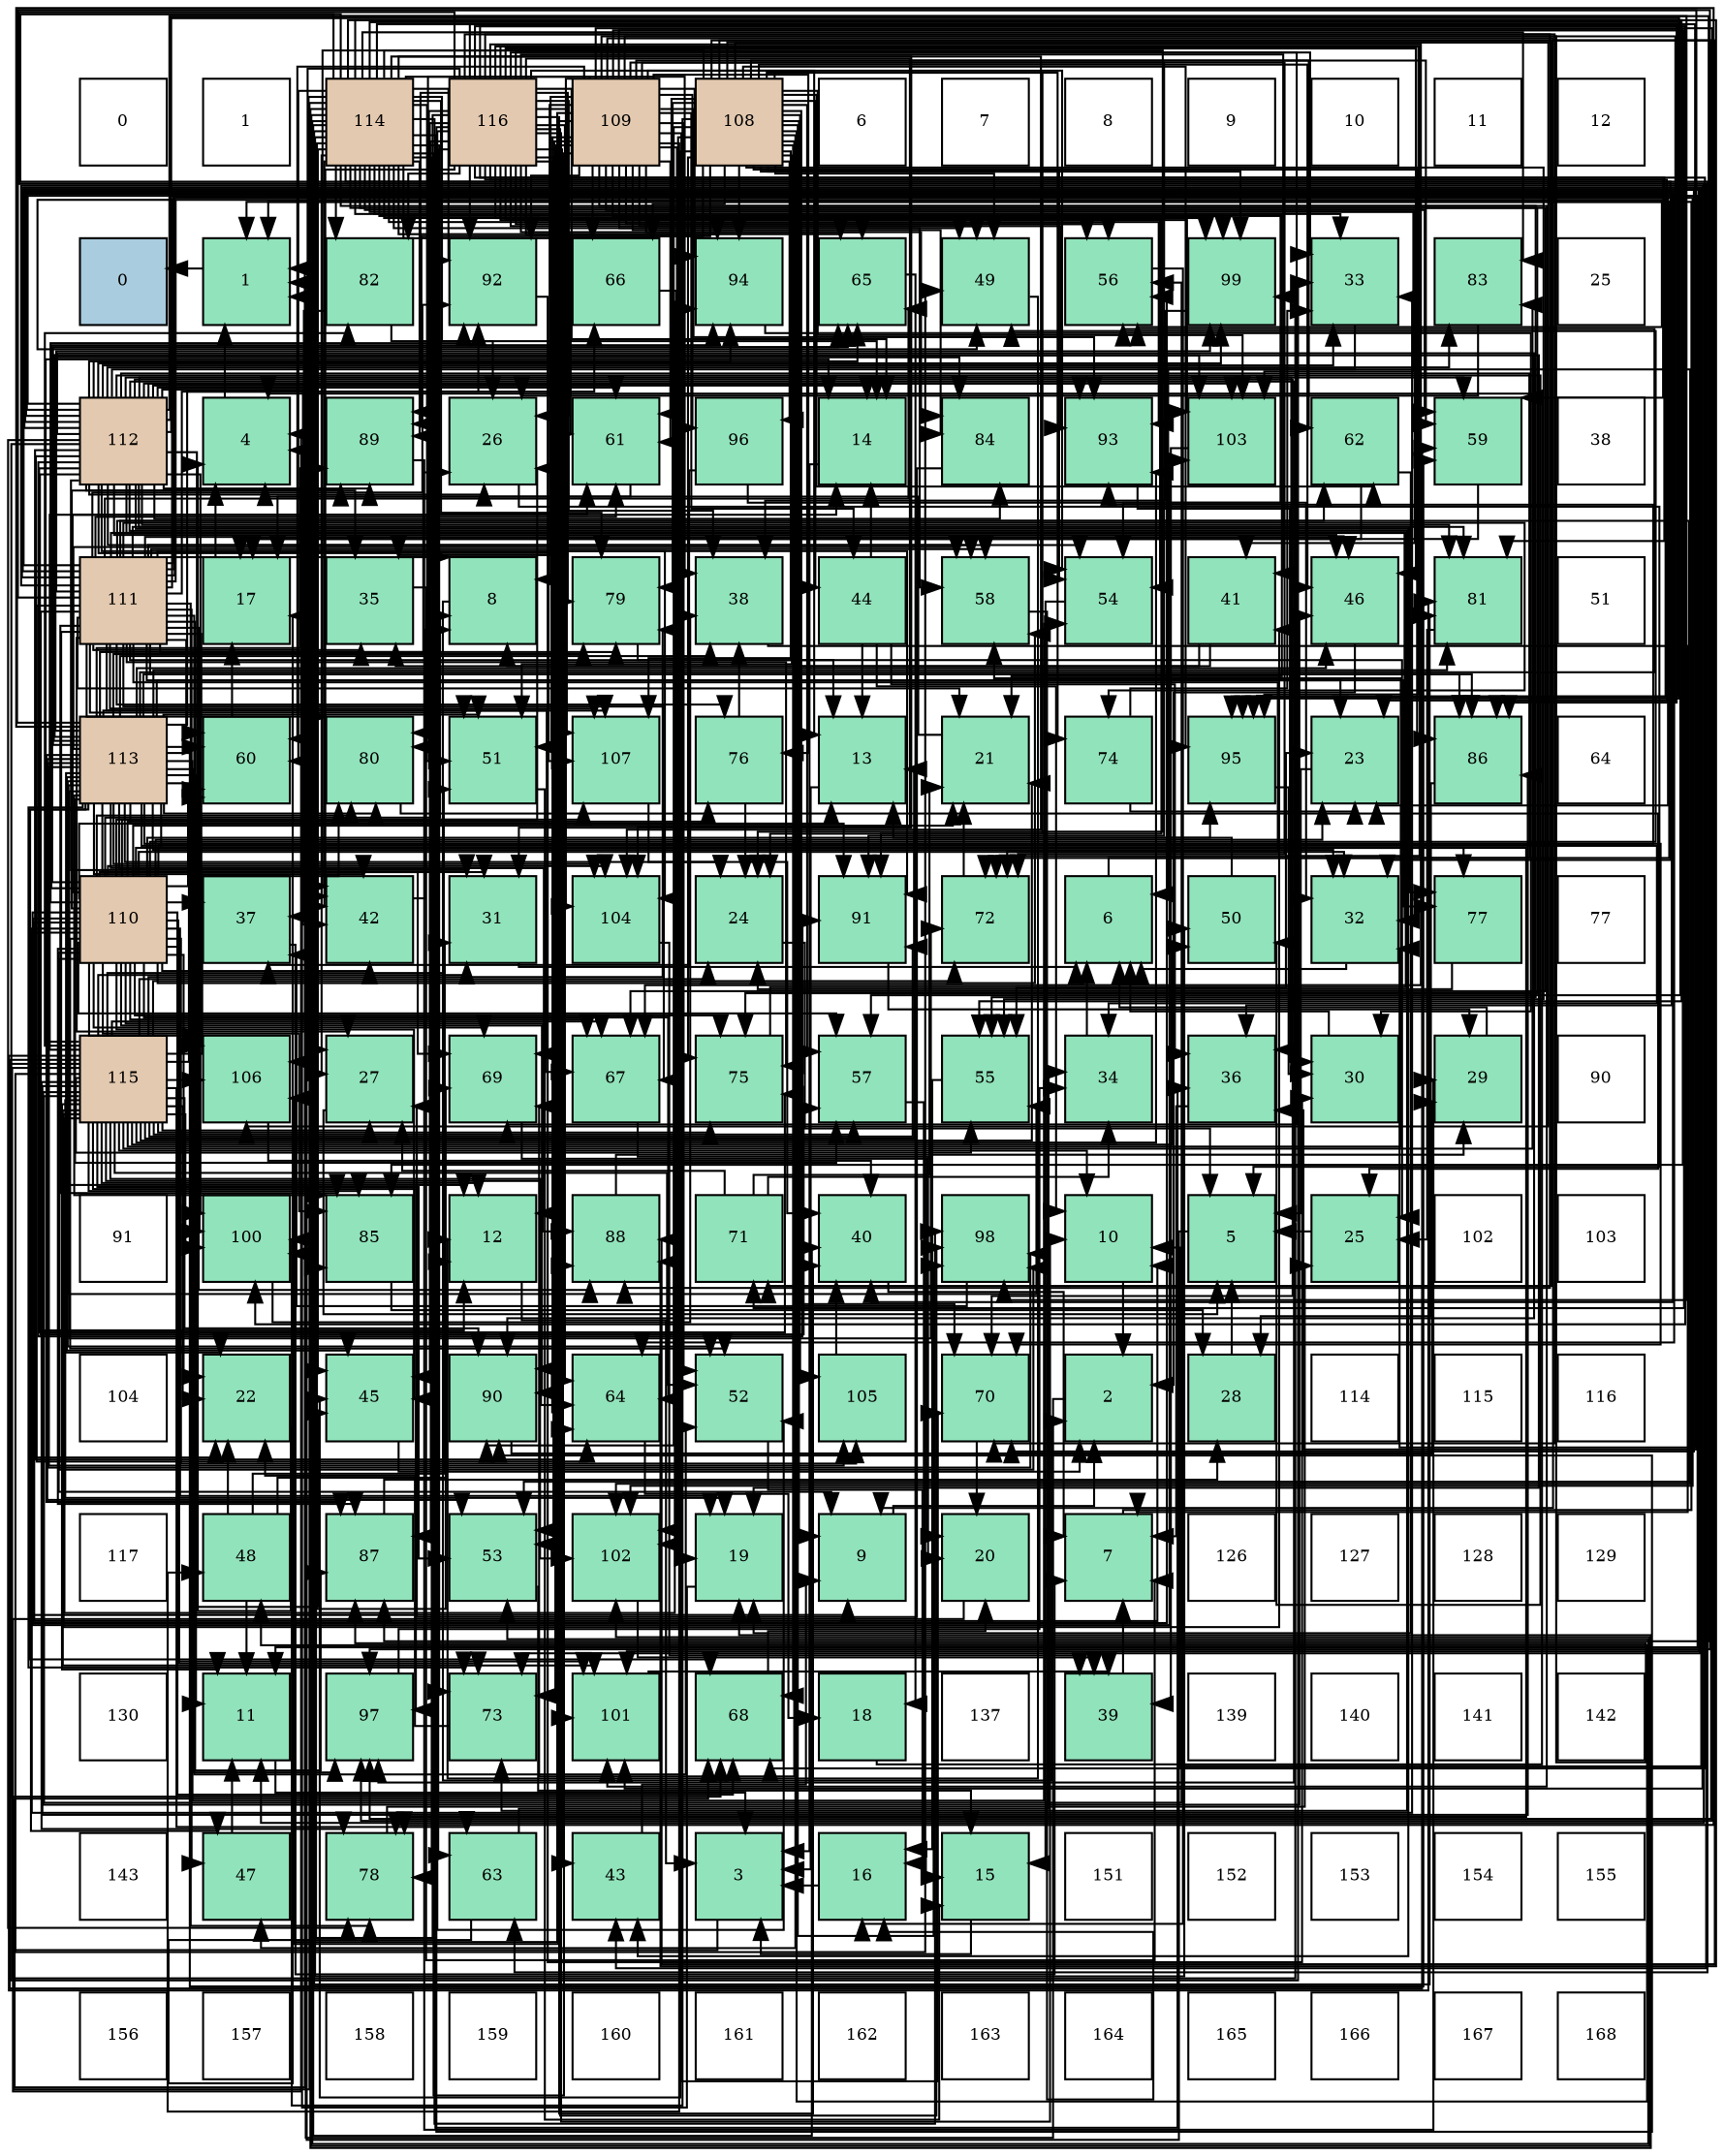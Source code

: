 digraph layout{
 rankdir=TB;
 splines=ortho;
 node [style=filled shape=square fixedsize=true width=0.6];
0[label="0", fontsize=8, fillcolor="#ffffff"];
1[label="1", fontsize=8, fillcolor="#ffffff"];
2[label="114", fontsize=8, fillcolor="#e3c9af"];
3[label="116", fontsize=8, fillcolor="#e3c9af"];
4[label="109", fontsize=8, fillcolor="#e3c9af"];
5[label="108", fontsize=8, fillcolor="#e3c9af"];
6[label="6", fontsize=8, fillcolor="#ffffff"];
7[label="7", fontsize=8, fillcolor="#ffffff"];
8[label="8", fontsize=8, fillcolor="#ffffff"];
9[label="9", fontsize=8, fillcolor="#ffffff"];
10[label="10", fontsize=8, fillcolor="#ffffff"];
11[label="11", fontsize=8, fillcolor="#ffffff"];
12[label="12", fontsize=8, fillcolor="#ffffff"];
13[label="0", fontsize=8, fillcolor="#a9ccde"];
14[label="1", fontsize=8, fillcolor="#91e3bb"];
15[label="82", fontsize=8, fillcolor="#91e3bb"];
16[label="92", fontsize=8, fillcolor="#91e3bb"];
17[label="66", fontsize=8, fillcolor="#91e3bb"];
18[label="94", fontsize=8, fillcolor="#91e3bb"];
19[label="65", fontsize=8, fillcolor="#91e3bb"];
20[label="49", fontsize=8, fillcolor="#91e3bb"];
21[label="56", fontsize=8, fillcolor="#91e3bb"];
22[label="99", fontsize=8, fillcolor="#91e3bb"];
23[label="33", fontsize=8, fillcolor="#91e3bb"];
24[label="83", fontsize=8, fillcolor="#91e3bb"];
25[label="25", fontsize=8, fillcolor="#ffffff"];
26[label="112", fontsize=8, fillcolor="#e3c9af"];
27[label="4", fontsize=8, fillcolor="#91e3bb"];
28[label="89", fontsize=8, fillcolor="#91e3bb"];
29[label="26", fontsize=8, fillcolor="#91e3bb"];
30[label="61", fontsize=8, fillcolor="#91e3bb"];
31[label="96", fontsize=8, fillcolor="#91e3bb"];
32[label="14", fontsize=8, fillcolor="#91e3bb"];
33[label="84", fontsize=8, fillcolor="#91e3bb"];
34[label="93", fontsize=8, fillcolor="#91e3bb"];
35[label="103", fontsize=8, fillcolor="#91e3bb"];
36[label="62", fontsize=8, fillcolor="#91e3bb"];
37[label="59", fontsize=8, fillcolor="#91e3bb"];
38[label="38", fontsize=8, fillcolor="#ffffff"];
39[label="111", fontsize=8, fillcolor="#e3c9af"];
40[label="17", fontsize=8, fillcolor="#91e3bb"];
41[label="35", fontsize=8, fillcolor="#91e3bb"];
42[label="8", fontsize=8, fillcolor="#91e3bb"];
43[label="79", fontsize=8, fillcolor="#91e3bb"];
44[label="38", fontsize=8, fillcolor="#91e3bb"];
45[label="44", fontsize=8, fillcolor="#91e3bb"];
46[label="58", fontsize=8, fillcolor="#91e3bb"];
47[label="54", fontsize=8, fillcolor="#91e3bb"];
48[label="41", fontsize=8, fillcolor="#91e3bb"];
49[label="46", fontsize=8, fillcolor="#91e3bb"];
50[label="81", fontsize=8, fillcolor="#91e3bb"];
51[label="51", fontsize=8, fillcolor="#ffffff"];
52[label="113", fontsize=8, fillcolor="#e3c9af"];
53[label="60", fontsize=8, fillcolor="#91e3bb"];
54[label="80", fontsize=8, fillcolor="#91e3bb"];
55[label="51", fontsize=8, fillcolor="#91e3bb"];
56[label="107", fontsize=8, fillcolor="#91e3bb"];
57[label="76", fontsize=8, fillcolor="#91e3bb"];
58[label="13", fontsize=8, fillcolor="#91e3bb"];
59[label="21", fontsize=8, fillcolor="#91e3bb"];
60[label="74", fontsize=8, fillcolor="#91e3bb"];
61[label="95", fontsize=8, fillcolor="#91e3bb"];
62[label="23", fontsize=8, fillcolor="#91e3bb"];
63[label="86", fontsize=8, fillcolor="#91e3bb"];
64[label="64", fontsize=8, fillcolor="#ffffff"];
65[label="110", fontsize=8, fillcolor="#e3c9af"];
66[label="37", fontsize=8, fillcolor="#91e3bb"];
67[label="42", fontsize=8, fillcolor="#91e3bb"];
68[label="31", fontsize=8, fillcolor="#91e3bb"];
69[label="104", fontsize=8, fillcolor="#91e3bb"];
70[label="24", fontsize=8, fillcolor="#91e3bb"];
71[label="91", fontsize=8, fillcolor="#91e3bb"];
72[label="72", fontsize=8, fillcolor="#91e3bb"];
73[label="6", fontsize=8, fillcolor="#91e3bb"];
74[label="50", fontsize=8, fillcolor="#91e3bb"];
75[label="32", fontsize=8, fillcolor="#91e3bb"];
76[label="77", fontsize=8, fillcolor="#91e3bb"];
77[label="77", fontsize=8, fillcolor="#ffffff"];
78[label="115", fontsize=8, fillcolor="#e3c9af"];
79[label="106", fontsize=8, fillcolor="#91e3bb"];
80[label="27", fontsize=8, fillcolor="#91e3bb"];
81[label="69", fontsize=8, fillcolor="#91e3bb"];
82[label="67", fontsize=8, fillcolor="#91e3bb"];
83[label="75", fontsize=8, fillcolor="#91e3bb"];
84[label="57", fontsize=8, fillcolor="#91e3bb"];
85[label="55", fontsize=8, fillcolor="#91e3bb"];
86[label="34", fontsize=8, fillcolor="#91e3bb"];
87[label="36", fontsize=8, fillcolor="#91e3bb"];
88[label="30", fontsize=8, fillcolor="#91e3bb"];
89[label="29", fontsize=8, fillcolor="#91e3bb"];
90[label="90", fontsize=8, fillcolor="#ffffff"];
91[label="91", fontsize=8, fillcolor="#ffffff"];
92[label="100", fontsize=8, fillcolor="#91e3bb"];
93[label="85", fontsize=8, fillcolor="#91e3bb"];
94[label="12", fontsize=8, fillcolor="#91e3bb"];
95[label="88", fontsize=8, fillcolor="#91e3bb"];
96[label="71", fontsize=8, fillcolor="#91e3bb"];
97[label="40", fontsize=8, fillcolor="#91e3bb"];
98[label="98", fontsize=8, fillcolor="#91e3bb"];
99[label="10", fontsize=8, fillcolor="#91e3bb"];
100[label="5", fontsize=8, fillcolor="#91e3bb"];
101[label="25", fontsize=8, fillcolor="#91e3bb"];
102[label="102", fontsize=8, fillcolor="#ffffff"];
103[label="103", fontsize=8, fillcolor="#ffffff"];
104[label="104", fontsize=8, fillcolor="#ffffff"];
105[label="22", fontsize=8, fillcolor="#91e3bb"];
106[label="45", fontsize=8, fillcolor="#91e3bb"];
107[label="90", fontsize=8, fillcolor="#91e3bb"];
108[label="64", fontsize=8, fillcolor="#91e3bb"];
109[label="52", fontsize=8, fillcolor="#91e3bb"];
110[label="105", fontsize=8, fillcolor="#91e3bb"];
111[label="70", fontsize=8, fillcolor="#91e3bb"];
112[label="2", fontsize=8, fillcolor="#91e3bb"];
113[label="28", fontsize=8, fillcolor="#91e3bb"];
114[label="114", fontsize=8, fillcolor="#ffffff"];
115[label="115", fontsize=8, fillcolor="#ffffff"];
116[label="116", fontsize=8, fillcolor="#ffffff"];
117[label="117", fontsize=8, fillcolor="#ffffff"];
118[label="48", fontsize=8, fillcolor="#91e3bb"];
119[label="87", fontsize=8, fillcolor="#91e3bb"];
120[label="53", fontsize=8, fillcolor="#91e3bb"];
121[label="102", fontsize=8, fillcolor="#91e3bb"];
122[label="19", fontsize=8, fillcolor="#91e3bb"];
123[label="9", fontsize=8, fillcolor="#91e3bb"];
124[label="20", fontsize=8, fillcolor="#91e3bb"];
125[label="7", fontsize=8, fillcolor="#91e3bb"];
126[label="126", fontsize=8, fillcolor="#ffffff"];
127[label="127", fontsize=8, fillcolor="#ffffff"];
128[label="128", fontsize=8, fillcolor="#ffffff"];
129[label="129", fontsize=8, fillcolor="#ffffff"];
130[label="130", fontsize=8, fillcolor="#ffffff"];
131[label="11", fontsize=8, fillcolor="#91e3bb"];
132[label="97", fontsize=8, fillcolor="#91e3bb"];
133[label="73", fontsize=8, fillcolor="#91e3bb"];
134[label="101", fontsize=8, fillcolor="#91e3bb"];
135[label="68", fontsize=8, fillcolor="#91e3bb"];
136[label="18", fontsize=8, fillcolor="#91e3bb"];
137[label="137", fontsize=8, fillcolor="#ffffff"];
138[label="39", fontsize=8, fillcolor="#91e3bb"];
139[label="139", fontsize=8, fillcolor="#ffffff"];
140[label="140", fontsize=8, fillcolor="#ffffff"];
141[label="141", fontsize=8, fillcolor="#ffffff"];
142[label="142", fontsize=8, fillcolor="#ffffff"];
143[label="143", fontsize=8, fillcolor="#ffffff"];
144[label="47", fontsize=8, fillcolor="#91e3bb"];
145[label="78", fontsize=8, fillcolor="#91e3bb"];
146[label="63", fontsize=8, fillcolor="#91e3bb"];
147[label="43", fontsize=8, fillcolor="#91e3bb"];
148[label="3", fontsize=8, fillcolor="#91e3bb"];
149[label="16", fontsize=8, fillcolor="#91e3bb"];
150[label="15", fontsize=8, fillcolor="#91e3bb"];
151[label="151", fontsize=8, fillcolor="#ffffff"];
152[label="152", fontsize=8, fillcolor="#ffffff"];
153[label="153", fontsize=8, fillcolor="#ffffff"];
154[label="154", fontsize=8, fillcolor="#ffffff"];
155[label="155", fontsize=8, fillcolor="#ffffff"];
156[label="156", fontsize=8, fillcolor="#ffffff"];
157[label="157", fontsize=8, fillcolor="#ffffff"];
158[label="158", fontsize=8, fillcolor="#ffffff"];
159[label="159", fontsize=8, fillcolor="#ffffff"];
160[label="160", fontsize=8, fillcolor="#ffffff"];
161[label="161", fontsize=8, fillcolor="#ffffff"];
162[label="162", fontsize=8, fillcolor="#ffffff"];
163[label="163", fontsize=8, fillcolor="#ffffff"];
164[label="164", fontsize=8, fillcolor="#ffffff"];
165[label="165", fontsize=8, fillcolor="#ffffff"];
166[label="166", fontsize=8, fillcolor="#ffffff"];
167[label="167", fontsize=8, fillcolor="#ffffff"];
168[label="168", fontsize=8, fillcolor="#ffffff"];
edge [constraint=false, style=vis];14 -> 13;
112 -> 14;
148 -> 14;
27 -> 14;
100 -> 14;
73 -> 14;
125 -> 14;
42 -> 112;
123 -> 112;
99 -> 112;
131 -> 148;
94 -> 148;
58 -> 148;
32 -> 148;
150 -> 148;
149 -> 148;
40 -> 27;
136 -> 27;
122 -> 27;
124 -> 27;
59 -> 27;
105 -> 27;
62 -> 100;
70 -> 100;
101 -> 100;
29 -> 100;
80 -> 100;
113 -> 100;
89 -> 73;
88 -> 73;
68 -> 73;
75 -> 73;
23 -> 73;
86 -> 73;
41 -> 125;
87 -> 125;
66 -> 125;
44 -> 125;
138 -> 125;
97 -> 125;
48 -> 42;
48 -> 41;
67 -> 42;
147 -> 123;
45 -> 99;
45 -> 58;
45 -> 32;
45 -> 87;
106 -> 112;
49 -> 112;
144 -> 131;
118 -> 131;
118 -> 94;
118 -> 105;
118 -> 68;
20 -> 94;
74 -> 58;
55 -> 150;
109 -> 150;
120 -> 150;
47 -> 150;
85 -> 149;
21 -> 149;
84 -> 149;
46 -> 149;
37 -> 40;
53 -> 40;
30 -> 40;
36 -> 40;
36 -> 122;
146 -> 40;
146 -> 86;
108 -> 136;
19 -> 136;
17 -> 122;
82 -> 124;
135 -> 124;
81 -> 124;
111 -> 124;
96 -> 59;
96 -> 80;
96 -> 86;
72 -> 59;
133 -> 105;
60 -> 62;
60 -> 23;
83 -> 62;
57 -> 70;
57 -> 44;
76 -> 70;
145 -> 101;
43 -> 101;
54 -> 101;
50 -> 101;
15 -> 29;
15 -> 66;
24 -> 29;
33 -> 80;
93 -> 113;
63 -> 113;
119 -> 113;
95 -> 89;
28 -> 89;
107 -> 89;
71 -> 89;
16 -> 88;
34 -> 88;
18 -> 88;
61 -> 88;
31 -> 75;
31 -> 66;
132 -> 86;
98 -> 66;
22 -> 44;
92 -> 44;
134 -> 138;
121 -> 138;
35 -> 138;
69 -> 138;
110 -> 97;
79 -> 97;
56 -> 97;
5 -> 123;
5 -> 29;
5 -> 67;
5 -> 45;
5 -> 106;
5 -> 49;
5 -> 144;
5 -> 118;
5 -> 20;
5 -> 55;
5 -> 47;
5 -> 85;
5 -> 84;
5 -> 37;
5 -> 30;
5 -> 36;
5 -> 17;
5 -> 135;
5 -> 81;
5 -> 111;
5 -> 96;
5 -> 60;
5 -> 83;
5 -> 43;
5 -> 63;
5 -> 95;
5 -> 28;
5 -> 107;
5 -> 71;
5 -> 18;
5 -> 61;
5 -> 31;
5 -> 132;
5 -> 98;
5 -> 22;
5 -> 92;
5 -> 121;
5 -> 35;
5 -> 110;
5 -> 79;
5 -> 56;
4 -> 42;
4 -> 123;
4 -> 41;
4 -> 45;
4 -> 118;
4 -> 20;
4 -> 109;
4 -> 120;
4 -> 47;
4 -> 85;
4 -> 21;
4 -> 46;
4 -> 37;
4 -> 53;
4 -> 30;
4 -> 36;
4 -> 19;
4 -> 17;
4 -> 111;
4 -> 96;
4 -> 72;
4 -> 133;
4 -> 57;
4 -> 54;
4 -> 33;
4 -> 93;
4 -> 63;
4 -> 119;
4 -> 107;
4 -> 71;
4 -> 16;
4 -> 34;
4 -> 18;
4 -> 31;
4 -> 132;
4 -> 22;
4 -> 92;
4 -> 134;
4 -> 121;
4 -> 69;
4 -> 79;
65 -> 42;
65 -> 123;
65 -> 99;
65 -> 58;
65 -> 32;
65 -> 122;
65 -> 59;
65 -> 105;
65 -> 62;
65 -> 29;
65 -> 68;
65 -> 75;
65 -> 23;
65 -> 66;
65 -> 67;
65 -> 106;
65 -> 144;
65 -> 20;
65 -> 109;
65 -> 21;
65 -> 84;
65 -> 46;
65 -> 53;
65 -> 108;
65 -> 19;
65 -> 82;
65 -> 135;
65 -> 81;
65 -> 133;
65 -> 83;
65 -> 57;
65 -> 145;
65 -> 54;
65 -> 93;
65 -> 119;
65 -> 95;
65 -> 28;
65 -> 107;
65 -> 16;
65 -> 34;
65 -> 18;
65 -> 61;
65 -> 98;
65 -> 134;
65 -> 35;
65 -> 69;
65 -> 110;
65 -> 79;
65 -> 56;
39 -> 42;
39 -> 131;
39 -> 94;
39 -> 58;
39 -> 59;
39 -> 80;
39 -> 41;
39 -> 87;
39 -> 49;
39 -> 144;
39 -> 20;
39 -> 55;
39 -> 109;
39 -> 120;
39 -> 47;
39 -> 85;
39 -> 21;
39 -> 84;
39 -> 46;
39 -> 53;
39 -> 30;
39 -> 36;
39 -> 108;
39 -> 19;
39 -> 17;
39 -> 82;
39 -> 81;
39 -> 111;
39 -> 72;
39 -> 133;
39 -> 60;
39 -> 83;
39 -> 57;
39 -> 76;
39 -> 145;
39 -> 43;
39 -> 54;
39 -> 50;
39 -> 93;
39 -> 63;
39 -> 119;
39 -> 95;
39 -> 71;
39 -> 16;
39 -> 61;
39 -> 132;
39 -> 22;
39 -> 134;
39 -> 121;
39 -> 79;
39 -> 56;
26 -> 99;
26 -> 94;
26 -> 32;
26 -> 105;
26 -> 62;
26 -> 29;
26 -> 68;
26 -> 75;
26 -> 23;
26 -> 41;
26 -> 87;
26 -> 97;
26 -> 67;
26 -> 147;
26 -> 106;
26 -> 49;
26 -> 74;
26 -> 46;
26 -> 37;
26 -> 30;
26 -> 108;
26 -> 19;
26 -> 135;
26 -> 111;
26 -> 72;
26 -> 133;
26 -> 83;
26 -> 76;
26 -> 145;
26 -> 50;
26 -> 24;
26 -> 33;
26 -> 119;
26 -> 95;
26 -> 28;
26 -> 107;
26 -> 71;
26 -> 34;
26 -> 18;
26 -> 61;
26 -> 132;
26 -> 98;
26 -> 22;
26 -> 92;
26 -> 134;
26 -> 121;
26 -> 35;
26 -> 69;
26 -> 56;
52 -> 123;
52 -> 131;
52 -> 94;
52 -> 122;
52 -> 105;
52 -> 62;
52 -> 70;
52 -> 29;
52 -> 75;
52 -> 86;
52 -> 87;
52 -> 44;
52 -> 67;
52 -> 106;
52 -> 49;
52 -> 55;
52 -> 109;
52 -> 120;
52 -> 47;
52 -> 85;
52 -> 21;
52 -> 84;
52 -> 46;
52 -> 37;
52 -> 53;
52 -> 19;
52 -> 82;
52 -> 135;
52 -> 81;
52 -> 111;
52 -> 72;
52 -> 133;
52 -> 76;
52 -> 145;
52 -> 43;
52 -> 54;
52 -> 50;
52 -> 33;
52 -> 93;
52 -> 63;
52 -> 119;
52 -> 28;
52 -> 71;
52 -> 16;
52 -> 132;
52 -> 98;
52 -> 92;
52 -> 35;
52 -> 69;
52 -> 110;
52 -> 56;
2 -> 32;
2 -> 122;
2 -> 59;
2 -> 70;
2 -> 80;
2 -> 68;
2 -> 75;
2 -> 23;
2 -> 87;
2 -> 44;
2 -> 97;
2 -> 48;
2 -> 67;
2 -> 147;
2 -> 106;
2 -> 20;
2 -> 74;
2 -> 55;
2 -> 120;
2 -> 47;
2 -> 85;
2 -> 84;
2 -> 53;
2 -> 30;
2 -> 146;
2 -> 108;
2 -> 19;
2 -> 82;
2 -> 135;
2 -> 81;
2 -> 133;
2 -> 83;
2 -> 145;
2 -> 43;
2 -> 50;
2 -> 15;
2 -> 24;
2 -> 95;
2 -> 28;
2 -> 16;
2 -> 34;
2 -> 61;
2 -> 98;
2 -> 22;
2 -> 134;
2 -> 121;
2 -> 35;
2 -> 69;
2 -> 79;
78 -> 99;
78 -> 131;
78 -> 94;
78 -> 58;
78 -> 32;
78 -> 122;
78 -> 59;
78 -> 105;
78 -> 70;
78 -> 80;
78 -> 68;
78 -> 23;
78 -> 48;
78 -> 49;
78 -> 20;
78 -> 74;
78 -> 55;
78 -> 109;
78 -> 120;
78 -> 85;
78 -> 21;
78 -> 84;
78 -> 46;
78 -> 37;
78 -> 53;
78 -> 30;
78 -> 146;
78 -> 108;
78 -> 82;
78 -> 72;
78 -> 83;
78 -> 145;
78 -> 43;
78 -> 54;
78 -> 50;
78 -> 15;
78 -> 24;
78 -> 93;
78 -> 63;
78 -> 107;
78 -> 71;
78 -> 34;
78 -> 18;
78 -> 132;
78 -> 22;
78 -> 92;
78 -> 134;
78 -> 121;
78 -> 79;
3 -> 99;
3 -> 131;
3 -> 58;
3 -> 32;
3 -> 62;
3 -> 70;
3 -> 80;
3 -> 75;
3 -> 23;
3 -> 44;
3 -> 97;
3 -> 48;
3 -> 67;
3 -> 147;
3 -> 106;
3 -> 49;
3 -> 55;
3 -> 109;
3 -> 120;
3 -> 47;
3 -> 21;
3 -> 37;
3 -> 146;
3 -> 108;
3 -> 82;
3 -> 135;
3 -> 81;
3 -> 111;
3 -> 72;
3 -> 43;
3 -> 54;
3 -> 50;
3 -> 15;
3 -> 33;
3 -> 93;
3 -> 63;
3 -> 119;
3 -> 95;
3 -> 28;
3 -> 107;
3 -> 16;
3 -> 34;
3 -> 18;
3 -> 61;
3 -> 98;
3 -> 92;
3 -> 35;
3 -> 69;
3 -> 56;
edge [constraint=true, style=invis];
0 -> 13 -> 26 -> 39 -> 52 -> 65 -> 78 -> 91 -> 104 -> 117 -> 130 -> 143 -> 156;
1 -> 14 -> 27 -> 40 -> 53 -> 66 -> 79 -> 92 -> 105 -> 118 -> 131 -> 144 -> 157;
2 -> 15 -> 28 -> 41 -> 54 -> 67 -> 80 -> 93 -> 106 -> 119 -> 132 -> 145 -> 158;
3 -> 16 -> 29 -> 42 -> 55 -> 68 -> 81 -> 94 -> 107 -> 120 -> 133 -> 146 -> 159;
4 -> 17 -> 30 -> 43 -> 56 -> 69 -> 82 -> 95 -> 108 -> 121 -> 134 -> 147 -> 160;
5 -> 18 -> 31 -> 44 -> 57 -> 70 -> 83 -> 96 -> 109 -> 122 -> 135 -> 148 -> 161;
6 -> 19 -> 32 -> 45 -> 58 -> 71 -> 84 -> 97 -> 110 -> 123 -> 136 -> 149 -> 162;
7 -> 20 -> 33 -> 46 -> 59 -> 72 -> 85 -> 98 -> 111 -> 124 -> 137 -> 150 -> 163;
8 -> 21 -> 34 -> 47 -> 60 -> 73 -> 86 -> 99 -> 112 -> 125 -> 138 -> 151 -> 164;
9 -> 22 -> 35 -> 48 -> 61 -> 74 -> 87 -> 100 -> 113 -> 126 -> 139 -> 152 -> 165;
10 -> 23 -> 36 -> 49 -> 62 -> 75 -> 88 -> 101 -> 114 -> 127 -> 140 -> 153 -> 166;
11 -> 24 -> 37 -> 50 -> 63 -> 76 -> 89 -> 102 -> 115 -> 128 -> 141 -> 154 -> 167;
12 -> 25 -> 38 -> 51 -> 64 -> 77 -> 90 -> 103 -> 116 -> 129 -> 142 -> 155 -> 168;
rank = same {0 -> 1 -> 2 -> 3 -> 4 -> 5 -> 6 -> 7 -> 8 -> 9 -> 10 -> 11 -> 12};
rank = same {13 -> 14 -> 15 -> 16 -> 17 -> 18 -> 19 -> 20 -> 21 -> 22 -> 23 -> 24 -> 25};
rank = same {26 -> 27 -> 28 -> 29 -> 30 -> 31 -> 32 -> 33 -> 34 -> 35 -> 36 -> 37 -> 38};
rank = same {39 -> 40 -> 41 -> 42 -> 43 -> 44 -> 45 -> 46 -> 47 -> 48 -> 49 -> 50 -> 51};
rank = same {52 -> 53 -> 54 -> 55 -> 56 -> 57 -> 58 -> 59 -> 60 -> 61 -> 62 -> 63 -> 64};
rank = same {65 -> 66 -> 67 -> 68 -> 69 -> 70 -> 71 -> 72 -> 73 -> 74 -> 75 -> 76 -> 77};
rank = same {78 -> 79 -> 80 -> 81 -> 82 -> 83 -> 84 -> 85 -> 86 -> 87 -> 88 -> 89 -> 90};
rank = same {91 -> 92 -> 93 -> 94 -> 95 -> 96 -> 97 -> 98 -> 99 -> 100 -> 101 -> 102 -> 103};
rank = same {104 -> 105 -> 106 -> 107 -> 108 -> 109 -> 110 -> 111 -> 112 -> 113 -> 114 -> 115 -> 116};
rank = same {117 -> 118 -> 119 -> 120 -> 121 -> 122 -> 123 -> 124 -> 125 -> 126 -> 127 -> 128 -> 129};
rank = same {130 -> 131 -> 132 -> 133 -> 134 -> 135 -> 136 -> 137 -> 138 -> 139 -> 140 -> 141 -> 142};
rank = same {143 -> 144 -> 145 -> 146 -> 147 -> 148 -> 149 -> 150 -> 151 -> 152 -> 153 -> 154 -> 155};
rank = same {156 -> 157 -> 158 -> 159 -> 160 -> 161 -> 162 -> 163 -> 164 -> 165 -> 166 -> 167 -> 168};
}